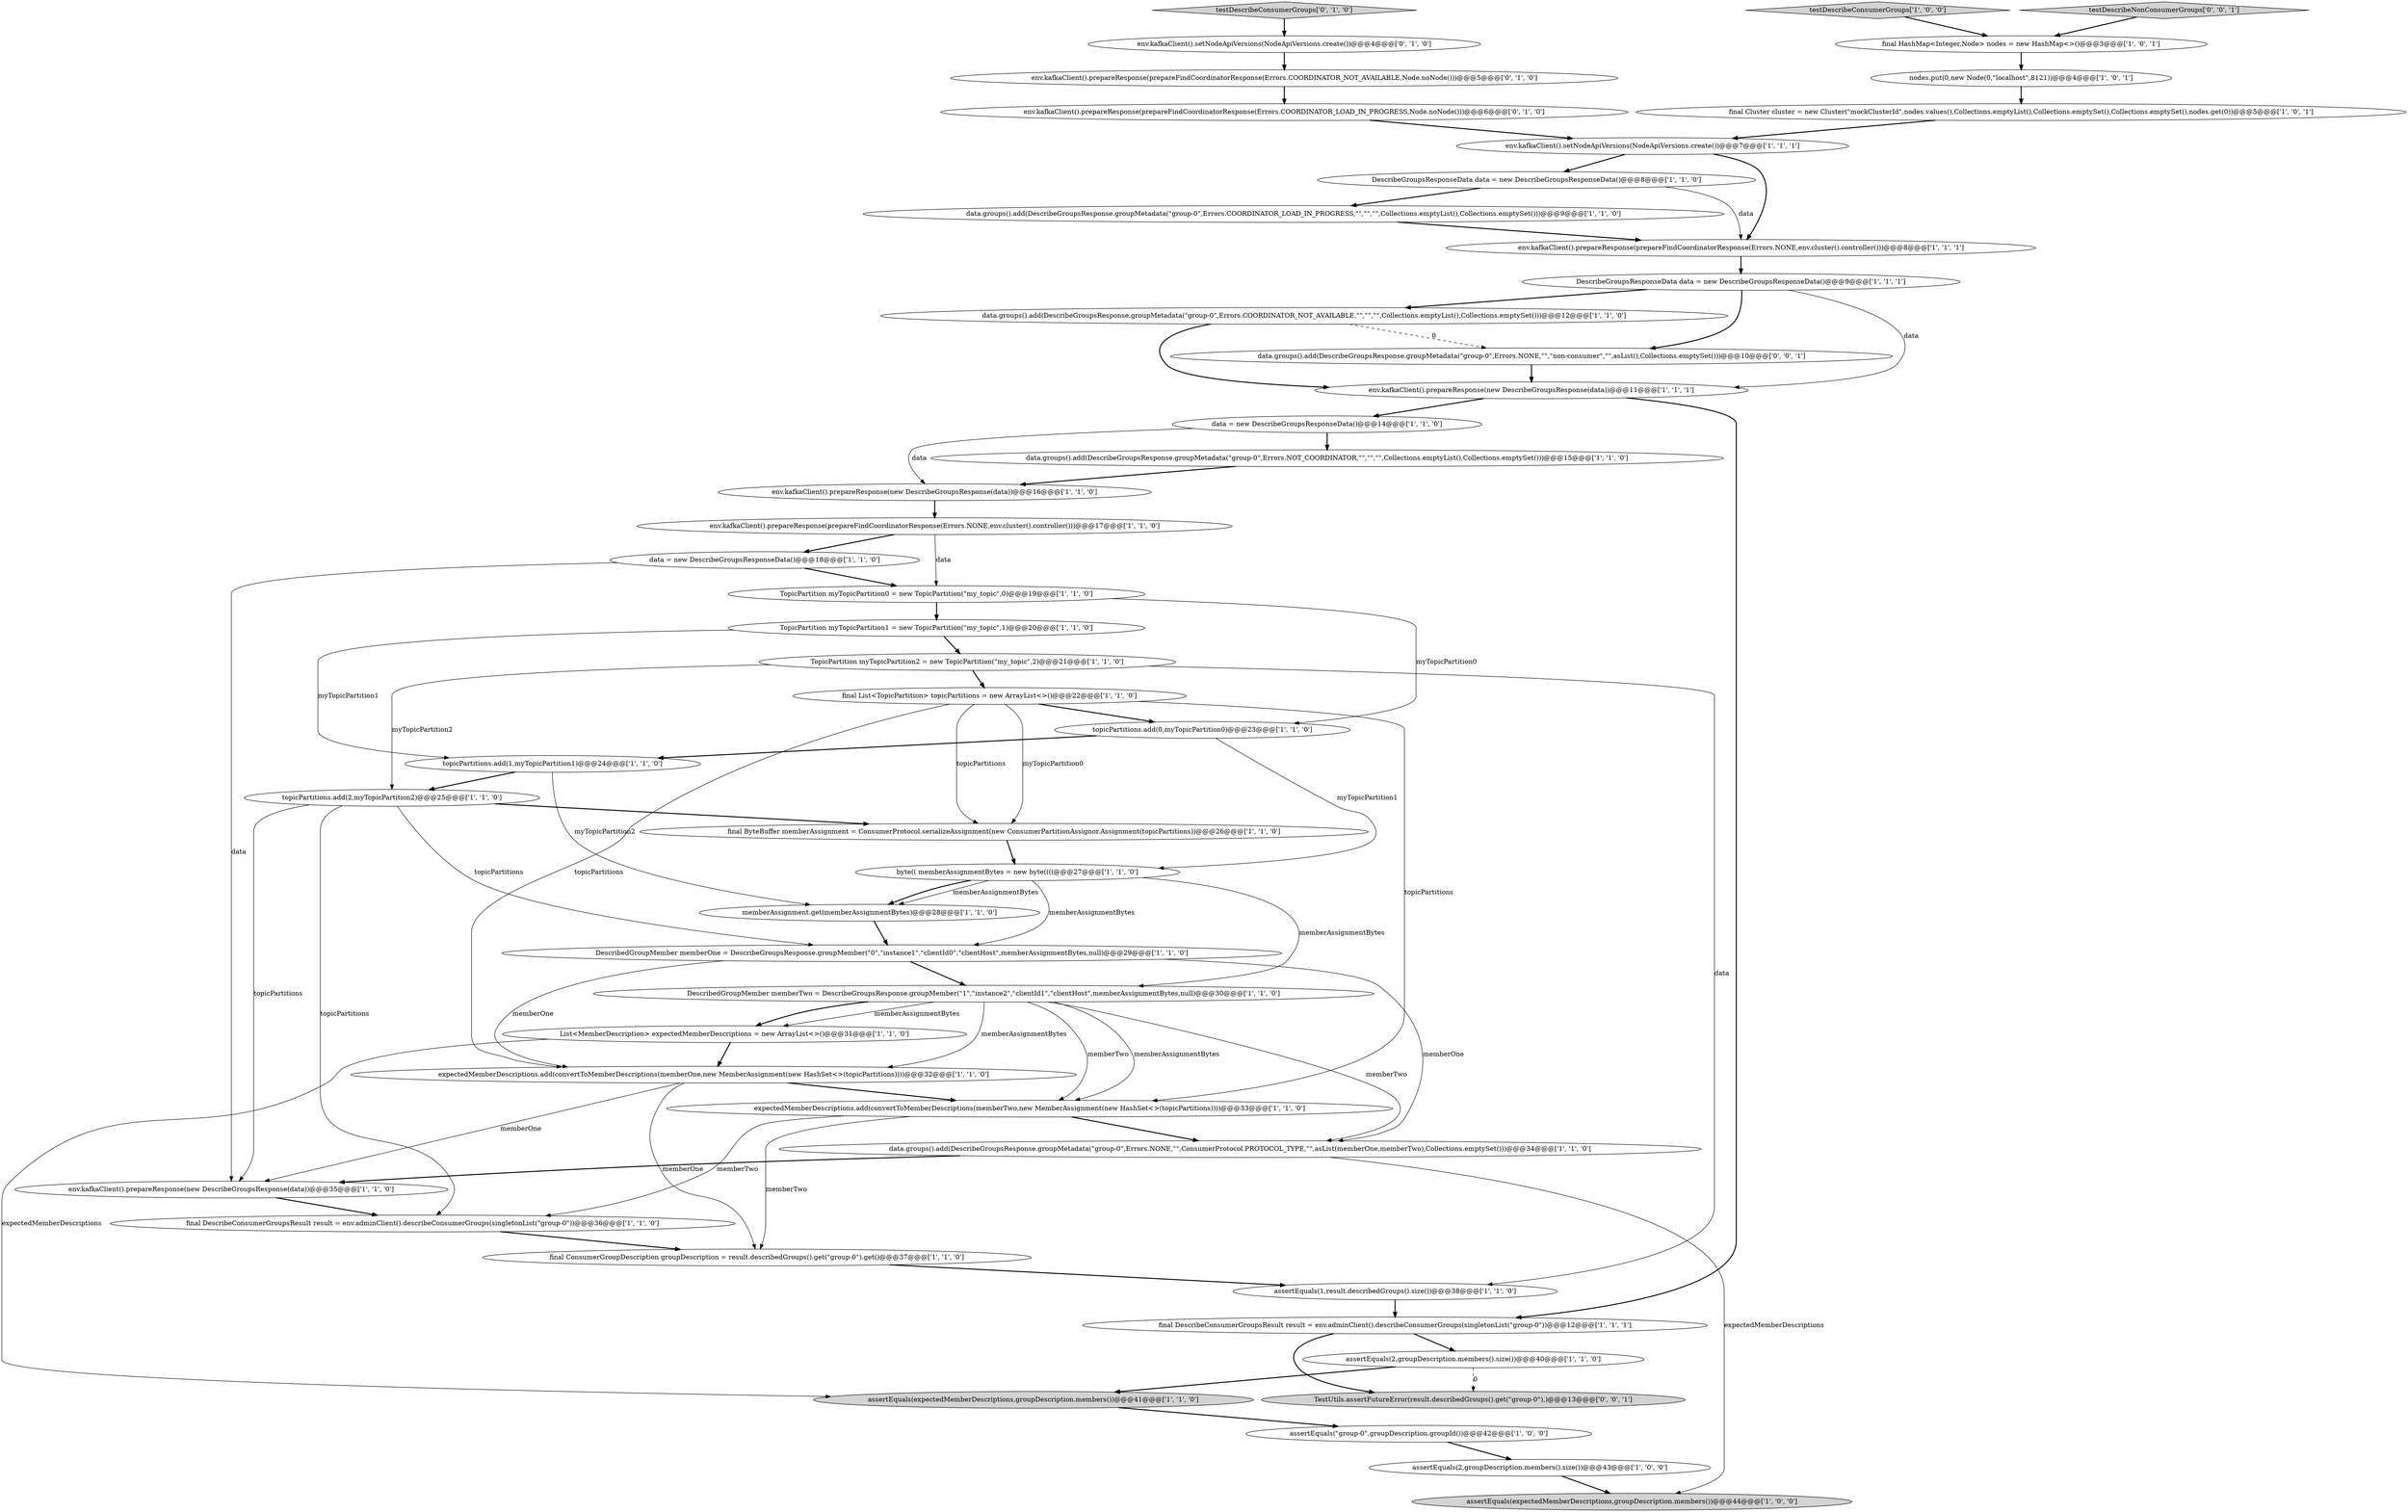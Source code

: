 digraph {
29 [style = filled, label = "final HashMap<Integer,Node> nodes = new HashMap<>()@@@3@@@['1', '0', '1']", fillcolor = white, shape = ellipse image = "AAA0AAABBB1BBB"];
23 [style = filled, label = "nodes.put(0,new Node(0,\"localhost\",8121))@@@4@@@['1', '0', '1']", fillcolor = white, shape = ellipse image = "AAA0AAABBB1BBB"];
27 [style = filled, label = "assertEquals(\"group-0\",groupDescription.groupId())@@@42@@@['1', '0', '0']", fillcolor = white, shape = ellipse image = "AAA0AAABBB1BBB"];
43 [style = filled, label = "testDescribeConsumerGroups['0', '1', '0']", fillcolor = lightgray, shape = diamond image = "AAA0AAABBB2BBB"];
15 [style = filled, label = "testDescribeConsumerGroups['1', '0', '0']", fillcolor = lightgray, shape = diamond image = "AAA0AAABBB1BBB"];
3 [style = filled, label = "DescribedGroupMember memberTwo = DescribeGroupsResponse.groupMember(\"1\",\"instance2\",\"clientId1\",\"clientHost\",memberAssignmentBytes,null)@@@30@@@['1', '1', '0']", fillcolor = white, shape = ellipse image = "AAA0AAABBB1BBB"];
0 [style = filled, label = "TopicPartition myTopicPartition2 = new TopicPartition(\"my_topic\",2)@@@21@@@['1', '1', '0']", fillcolor = white, shape = ellipse image = "AAA0AAABBB1BBB"];
4 [style = filled, label = "byte(( memberAssignmentBytes = new byte((((@@@27@@@['1', '1', '0']", fillcolor = white, shape = ellipse image = "AAA0AAABBB1BBB"];
32 [style = filled, label = "env.kafkaClient().prepareResponse(new DescribeGroupsResponse(data))@@@35@@@['1', '1', '0']", fillcolor = white, shape = ellipse image = "AAA0AAABBB1BBB"];
28 [style = filled, label = "data.groups().add(DescribeGroupsResponse.groupMetadata(\"group-0\",Errors.COORDINATOR_NOT_AVAILABLE,\"\",\"\",\"\",Collections.emptyList(),Collections.emptySet()))@@@12@@@['1', '1', '0']", fillcolor = white, shape = ellipse image = "AAA0AAABBB1BBB"];
45 [style = filled, label = "env.kafkaClient().setNodeApiVersions(NodeApiVersions.create())@@@4@@@['0', '1', '0']", fillcolor = white, shape = ellipse image = "AAA0AAABBB2BBB"];
41 [style = filled, label = "assertEquals(expectedMemberDescriptions,groupDescription.members())@@@44@@@['1', '0', '0']", fillcolor = lightgray, shape = ellipse image = "AAA0AAABBB1BBB"];
6 [style = filled, label = "data = new DescribeGroupsResponseData()@@@18@@@['1', '1', '0']", fillcolor = white, shape = ellipse image = "AAA0AAABBB1BBB"];
18 [style = filled, label = "assertEquals(2,groupDescription.members().size())@@@40@@@['1', '1', '0']", fillcolor = white, shape = ellipse image = "AAA0AAABBB1BBB"];
12 [style = filled, label = "TopicPartition myTopicPartition1 = new TopicPartition(\"my_topic\",1)@@@20@@@['1', '1', '0']", fillcolor = white, shape = ellipse image = "AAA0AAABBB1BBB"];
48 [style = filled, label = "data.groups().add(DescribeGroupsResponse.groupMetadata(\"group-0\",Errors.NONE,\"\",\"non-consumer\",\"\",asList(),Collections.emptySet()))@@@10@@@['0', '0', '1']", fillcolor = white, shape = ellipse image = "AAA0AAABBB3BBB"];
47 [style = filled, label = "testDescribeNonConsumerGroups['0', '0', '1']", fillcolor = lightgray, shape = diamond image = "AAA0AAABBB3BBB"];
24 [style = filled, label = "List<MemberDescription> expectedMemberDescriptions = new ArrayList<>()@@@31@@@['1', '1', '0']", fillcolor = white, shape = ellipse image = "AAA0AAABBB1BBB"];
21 [style = filled, label = "memberAssignment.get(memberAssignmentBytes)@@@28@@@['1', '1', '0']", fillcolor = white, shape = ellipse image = "AAA0AAABBB1BBB"];
44 [style = filled, label = "env.kafkaClient().prepareResponse(prepareFindCoordinatorResponse(Errors.COORDINATOR_NOT_AVAILABLE,Node.noNode()))@@@5@@@['0', '1', '0']", fillcolor = white, shape = ellipse image = "AAA0AAABBB2BBB"];
9 [style = filled, label = "expectedMemberDescriptions.add(convertToMemberDescriptions(memberTwo,new MemberAssignment(new HashSet<>(topicPartitions))))@@@33@@@['1', '1', '0']", fillcolor = white, shape = ellipse image = "AAA0AAABBB1BBB"];
7 [style = filled, label = "expectedMemberDescriptions.add(convertToMemberDescriptions(memberOne,new MemberAssignment(new HashSet<>(topicPartitions))))@@@32@@@['1', '1', '0']", fillcolor = white, shape = ellipse image = "AAA0AAABBB1BBB"];
26 [style = filled, label = "topicPartitions.add(0,myTopicPartition0)@@@23@@@['1', '1', '0']", fillcolor = white, shape = ellipse image = "AAA0AAABBB1BBB"];
11 [style = filled, label = "final ConsumerGroupDescription groupDescription = result.describedGroups().get(\"group-0\").get()@@@37@@@['1', '1', '0']", fillcolor = white, shape = ellipse image = "AAA0AAABBB1BBB"];
31 [style = filled, label = "env.kafkaClient().prepareResponse(prepareFindCoordinatorResponse(Errors.NONE,env.cluster().controller()))@@@17@@@['1', '1', '0']", fillcolor = white, shape = ellipse image = "AAA0AAABBB1BBB"];
22 [style = filled, label = "final ByteBuffer memberAssignment = ConsumerProtocol.serializeAssignment(new ConsumerPartitionAssignor.Assignment(topicPartitions))@@@26@@@['1', '1', '0']", fillcolor = white, shape = ellipse image = "AAA0AAABBB1BBB"];
8 [style = filled, label = "final DescribeConsumerGroupsResult result = env.adminClient().describeConsumerGroups(singletonList(\"group-0\"))@@@12@@@['1', '1', '1']", fillcolor = white, shape = ellipse image = "AAA0AAABBB1BBB"];
46 [style = filled, label = "TestUtils.assertFutureError(result.describedGroups().get(\"group-0\"),)@@@13@@@['0', '0', '1']", fillcolor = lightgray, shape = ellipse image = "AAA0AAABBB3BBB"];
20 [style = filled, label = "data = new DescribeGroupsResponseData()@@@14@@@['1', '1', '0']", fillcolor = white, shape = ellipse image = "AAA0AAABBB1BBB"];
25 [style = filled, label = "assertEquals(2,groupDescription.members().size())@@@43@@@['1', '0', '0']", fillcolor = white, shape = ellipse image = "AAA0AAABBB1BBB"];
13 [style = filled, label = "final List<TopicPartition> topicPartitions = new ArrayList<>()@@@22@@@['1', '1', '0']", fillcolor = white, shape = ellipse image = "AAA0AAABBB1BBB"];
5 [style = filled, label = "DescribedGroupMember memberOne = DescribeGroupsResponse.groupMember(\"0\",\"instance1\",\"clientId0\",\"clientHost\",memberAssignmentBytes,null)@@@29@@@['1', '1', '0']", fillcolor = white, shape = ellipse image = "AAA0AAABBB1BBB"];
16 [style = filled, label = "assertEquals(expectedMemberDescriptions,groupDescription.members())@@@41@@@['1', '1', '0']", fillcolor = lightgray, shape = ellipse image = "AAA0AAABBB1BBB"];
34 [style = filled, label = "env.kafkaClient().setNodeApiVersions(NodeApiVersions.create())@@@7@@@['1', '1', '1']", fillcolor = white, shape = ellipse image = "AAA0AAABBB1BBB"];
17 [style = filled, label = "final Cluster cluster = new Cluster(\"mockClusterId\",nodes.values(),Collections.emptyList(),Collections.emptySet(),Collections.emptySet(),nodes.get(0))@@@5@@@['1', '0', '1']", fillcolor = white, shape = ellipse image = "AAA0AAABBB1BBB"];
37 [style = filled, label = "data.groups().add(DescribeGroupsResponse.groupMetadata(\"group-0\",Errors.NONE,\"\",ConsumerProtocol.PROTOCOL_TYPE,\"\",asList(memberOne,memberTwo),Collections.emptySet()))@@@34@@@['1', '1', '0']", fillcolor = white, shape = ellipse image = "AAA0AAABBB1BBB"];
40 [style = filled, label = "DescribeGroupsResponseData data = new DescribeGroupsResponseData()@@@8@@@['1', '1', '0']", fillcolor = white, shape = ellipse image = "AAA0AAABBB1BBB"];
10 [style = filled, label = "data.groups().add(DescribeGroupsResponse.groupMetadata(\"group-0\",Errors.COORDINATOR_LOAD_IN_PROGRESS,\"\",\"\",\"\",Collections.emptyList(),Collections.emptySet()))@@@9@@@['1', '1', '0']", fillcolor = white, shape = ellipse image = "AAA0AAABBB1BBB"];
2 [style = filled, label = "data.groups().add(DescribeGroupsResponse.groupMetadata(\"group-0\",Errors.NOT_COORDINATOR,\"\",\"\",\"\",Collections.emptyList(),Collections.emptySet()))@@@15@@@['1', '1', '0']", fillcolor = white, shape = ellipse image = "AAA0AAABBB1BBB"];
19 [style = filled, label = "DescribeGroupsResponseData data = new DescribeGroupsResponseData()@@@9@@@['1', '1', '1']", fillcolor = white, shape = ellipse image = "AAA0AAABBB1BBB"];
1 [style = filled, label = "env.kafkaClient().prepareResponse(new DescribeGroupsResponse(data))@@@11@@@['1', '1', '1']", fillcolor = white, shape = ellipse image = "AAA0AAABBB1BBB"];
14 [style = filled, label = "TopicPartition myTopicPartition0 = new TopicPartition(\"my_topic\",0)@@@19@@@['1', '1', '0']", fillcolor = white, shape = ellipse image = "AAA0AAABBB1BBB"];
33 [style = filled, label = "final DescribeConsumerGroupsResult result = env.adminClient().describeConsumerGroups(singletonList(\"group-0\"))@@@36@@@['1', '1', '0']", fillcolor = white, shape = ellipse image = "AAA0AAABBB1BBB"];
30 [style = filled, label = "topicPartitions.add(2,myTopicPartition2)@@@25@@@['1', '1', '0']", fillcolor = white, shape = ellipse image = "AAA0AAABBB1BBB"];
35 [style = filled, label = "assertEquals(1,result.describedGroups().size())@@@38@@@['1', '1', '0']", fillcolor = white, shape = ellipse image = "AAA0AAABBB1BBB"];
38 [style = filled, label = "env.kafkaClient().prepareResponse(new DescribeGroupsResponse(data))@@@16@@@['1', '1', '0']", fillcolor = white, shape = ellipse image = "AAA0AAABBB1BBB"];
39 [style = filled, label = "env.kafkaClient().prepareResponse(prepareFindCoordinatorResponse(Errors.NONE,env.cluster().controller()))@@@8@@@['1', '1', '1']", fillcolor = white, shape = ellipse image = "AAA0AAABBB1BBB"];
42 [style = filled, label = "env.kafkaClient().prepareResponse(prepareFindCoordinatorResponse(Errors.COORDINATOR_LOAD_IN_PROGRESS,Node.noNode()))@@@6@@@['0', '1', '0']", fillcolor = white, shape = ellipse image = "AAA0AAABBB2BBB"];
36 [style = filled, label = "topicPartitions.add(1,myTopicPartition1)@@@24@@@['1', '1', '0']", fillcolor = white, shape = ellipse image = "AAA0AAABBB1BBB"];
5->3 [style = bold, label=""];
13->9 [style = solid, label="topicPartitions"];
39->19 [style = bold, label=""];
4->5 [style = solid, label="memberAssignmentBytes"];
0->13 [style = bold, label=""];
3->24 [style = bold, label=""];
1->20 [style = bold, label=""];
18->46 [style = dashed, label="0"];
30->5 [style = solid, label="topicPartitions"];
38->31 [style = bold, label=""];
4->21 [style = solid, label="memberAssignmentBytes"];
9->37 [style = bold, label=""];
19->1 [style = solid, label="data"];
22->4 [style = bold, label=""];
7->9 [style = bold, label=""];
33->11 [style = bold, label=""];
31->6 [style = bold, label=""];
30->33 [style = solid, label="topicPartitions"];
10->39 [style = bold, label=""];
35->8 [style = bold, label=""];
37->32 [style = bold, label=""];
7->32 [style = solid, label="memberOne"];
23->17 [style = bold, label=""];
19->28 [style = bold, label=""];
48->1 [style = bold, label=""];
27->25 [style = bold, label=""];
6->32 [style = solid, label="data"];
9->11 [style = solid, label="memberTwo"];
8->18 [style = bold, label=""];
40->39 [style = solid, label="data"];
4->21 [style = bold, label=""];
7->11 [style = solid, label="memberOne"];
29->23 [style = bold, label=""];
43->45 [style = bold, label=""];
13->22 [style = solid, label="topicPartitions"];
36->30 [style = bold, label=""];
17->34 [style = bold, label=""];
3->9 [style = solid, label="memberTwo"];
3->9 [style = solid, label="memberAssignmentBytes"];
3->7 [style = solid, label="memberAssignmentBytes"];
12->36 [style = solid, label="myTopicPartition1"];
31->14 [style = solid, label="data"];
13->7 [style = solid, label="topicPartitions"];
5->37 [style = solid, label="memberOne"];
24->7 [style = bold, label=""];
20->38 [style = solid, label="data"];
3->37 [style = solid, label="memberTwo"];
15->29 [style = bold, label=""];
44->42 [style = bold, label=""];
1->8 [style = bold, label=""];
5->7 [style = solid, label="memberOne"];
34->40 [style = bold, label=""];
16->27 [style = bold, label=""];
36->21 [style = solid, label="myTopicPartition2"];
4->3 [style = solid, label="memberAssignmentBytes"];
25->41 [style = bold, label=""];
45->44 [style = bold, label=""];
32->33 [style = bold, label=""];
47->29 [style = bold, label=""];
21->5 [style = bold, label=""];
0->30 [style = solid, label="myTopicPartition2"];
13->26 [style = bold, label=""];
34->39 [style = bold, label=""];
18->16 [style = bold, label=""];
40->10 [style = bold, label=""];
0->35 [style = solid, label="data"];
42->34 [style = bold, label=""];
30->22 [style = bold, label=""];
24->16 [style = solid, label="expectedMemberDescriptions"];
19->48 [style = bold, label=""];
37->41 [style = solid, label="expectedMemberDescriptions"];
26->36 [style = bold, label=""];
28->1 [style = bold, label=""];
9->33 [style = solid, label="memberTwo"];
12->0 [style = bold, label=""];
11->35 [style = bold, label=""];
20->2 [style = bold, label=""];
2->38 [style = bold, label=""];
6->14 [style = bold, label=""];
8->46 [style = bold, label=""];
28->48 [style = dashed, label="0"];
3->24 [style = solid, label="memberAssignmentBytes"];
14->12 [style = bold, label=""];
13->22 [style = solid, label="myTopicPartition0"];
26->4 [style = solid, label="myTopicPartition1"];
14->26 [style = solid, label="myTopicPartition0"];
30->32 [style = solid, label="topicPartitions"];
}
